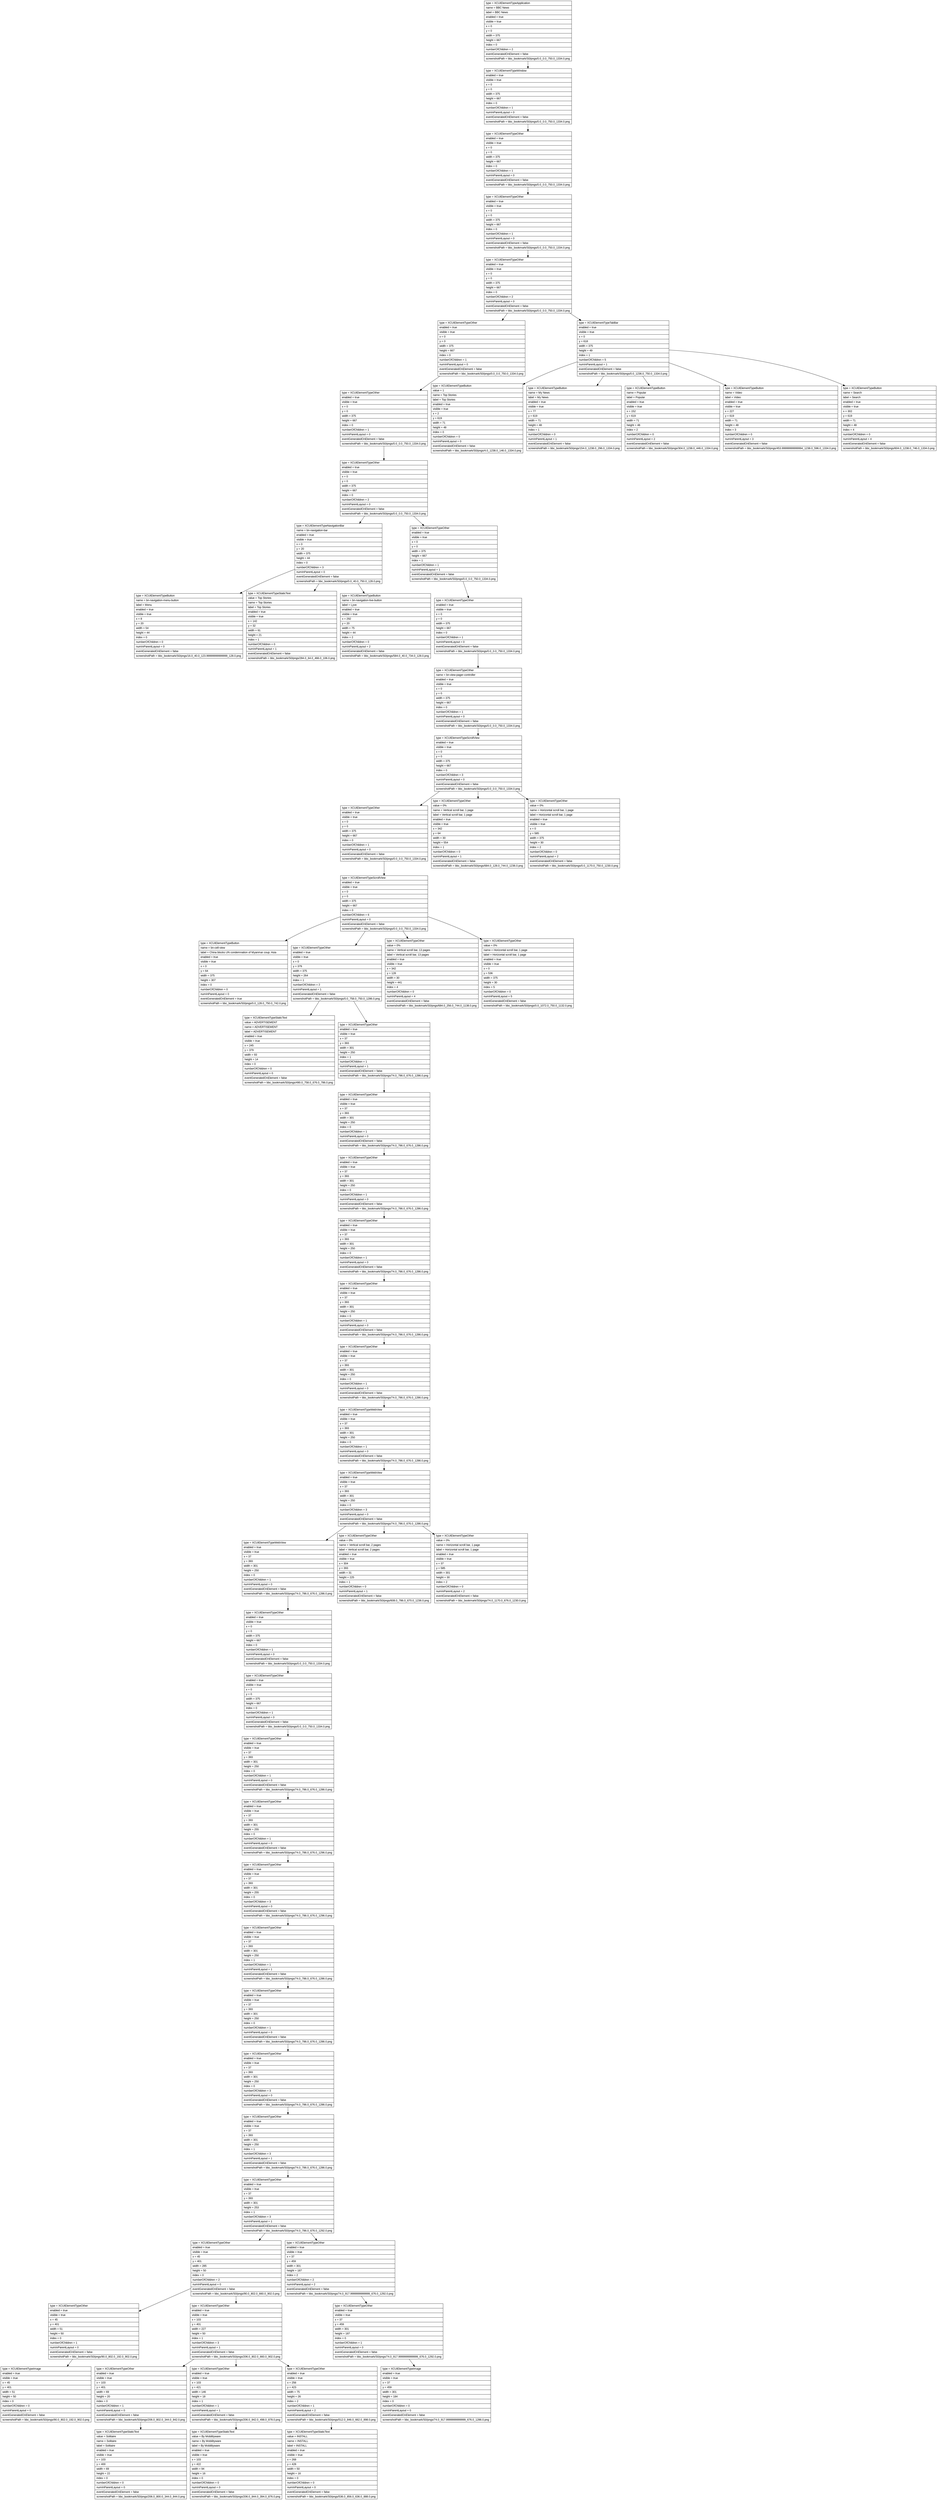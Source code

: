 digraph Layout {

	node [shape=record fontname=Arial];

	0	[label="{type = XCUIElementTypeApplication\l|name = BBC News\l|label = BBC News\l|enabled = true\l|visible = true\l|x = 0\l|y = 0\l|width = 375\l|height = 667\l|index = 0\l|numberOfChildren = 2\l|eventGeneratedOnElement = false \l|screenshotPath = bbc_bookmark/S0/pngs/0.0_0.0_750.0_1334.0.png\l}"]
	1	[label="{type = XCUIElementTypeWindow\l|enabled = true\l|visible = true\l|x = 0\l|y = 0\l|width = 375\l|height = 667\l|index = 0\l|numberOfChildren = 1\l|numInParentLayout = 0\l|eventGeneratedOnElement = false \l|screenshotPath = bbc_bookmark/S0/pngs/0.0_0.0_750.0_1334.0.png\l}"]
	2	[label="{type = XCUIElementTypeOther\l|enabled = true\l|visible = true\l|x = 0\l|y = 0\l|width = 375\l|height = 667\l|index = 0\l|numberOfChildren = 1\l|numInParentLayout = 0\l|eventGeneratedOnElement = false \l|screenshotPath = bbc_bookmark/S0/pngs/0.0_0.0_750.0_1334.0.png\l}"]
	3	[label="{type = XCUIElementTypeOther\l|enabled = true\l|visible = true\l|x = 0\l|y = 0\l|width = 375\l|height = 667\l|index = 0\l|numberOfChildren = 1\l|numInParentLayout = 0\l|eventGeneratedOnElement = false \l|screenshotPath = bbc_bookmark/S0/pngs/0.0_0.0_750.0_1334.0.png\l}"]
	4	[label="{type = XCUIElementTypeOther\l|enabled = true\l|visible = true\l|x = 0\l|y = 0\l|width = 375\l|height = 667\l|index = 0\l|numberOfChildren = 2\l|numInParentLayout = 0\l|eventGeneratedOnElement = false \l|screenshotPath = bbc_bookmark/S0/pngs/0.0_0.0_750.0_1334.0.png\l}"]
	5	[label="{type = XCUIElementTypeOther\l|enabled = true\l|visible = true\l|x = 0\l|y = 0\l|width = 375\l|height = 667\l|index = 0\l|numberOfChildren = 1\l|numInParentLayout = 0\l|eventGeneratedOnElement = false \l|screenshotPath = bbc_bookmark/S0/pngs/0.0_0.0_750.0_1334.0.png\l}"]
	6	[label="{type = XCUIElementTypeTabBar\l|enabled = true\l|visible = true\l|x = 0\l|y = 618\l|width = 375\l|height = 49\l|index = 1\l|numberOfChildren = 5\l|numInParentLayout = 1\l|eventGeneratedOnElement = false \l|screenshotPath = bbc_bookmark/S0/pngs/0.0_1236.0_750.0_1334.0.png\l}"]
	7	[label="{type = XCUIElementTypeOther\l|enabled = true\l|visible = true\l|x = 0\l|y = 0\l|width = 375\l|height = 667\l|index = 0\l|numberOfChildren = 1\l|numInParentLayout = 0\l|eventGeneratedOnElement = false \l|screenshotPath = bbc_bookmark/S0/pngs/0.0_0.0_750.0_1334.0.png\l}"]
	8	[label="{type = XCUIElementTypeButton\l|value = 1\l|name = Top Stories\l|label = Top Stories\l|enabled = true\l|visible = true\l|x = 2\l|y = 619\l|width = 71\l|height = 48\l|index = 0\l|numberOfChildren = 0\l|numInParentLayout = 0\l|eventGeneratedOnElement = false \l|screenshotPath = bbc_bookmark/S0/pngs/4.0_1238.0_146.0_1334.0.png\l}"]
	9	[label="{type = XCUIElementTypeButton\l|name = My News\l|label = My News\l|enabled = true\l|visible = true\l|x = 77\l|y = 619\l|width = 71\l|height = 48\l|index = 1\l|numberOfChildren = 0\l|numInParentLayout = 1\l|eventGeneratedOnElement = false \l|screenshotPath = bbc_bookmark/S0/pngs/154.0_1238.0_296.0_1334.0.png\l}"]
	10	[label="{type = XCUIElementTypeButton\l|name = Popular\l|label = Popular\l|enabled = true\l|visible = true\l|x = 152\l|y = 619\l|width = 71\l|height = 48\l|index = 2\l|numberOfChildren = 0\l|numInParentLayout = 2\l|eventGeneratedOnElement = false \l|screenshotPath = bbc_bookmark/S0/pngs/304.0_1238.0_446.0_1334.0.png\l}"]
	11	[label="{type = XCUIElementTypeButton\l|name = Video\l|label = Video\l|enabled = true\l|visible = true\l|x = 227\l|y = 619\l|width = 71\l|height = 48\l|index = 3\l|numberOfChildren = 0\l|numInParentLayout = 3\l|eventGeneratedOnElement = false \l|screenshotPath = bbc_bookmark/S0/pngs/453.99999999999994_1238.0_596.0_1334.0.png\l}"]
	12	[label="{type = XCUIElementTypeButton\l|name = Search\l|label = Search\l|enabled = true\l|visible = true\l|x = 302\l|y = 619\l|width = 71\l|height = 48\l|index = 4\l|numberOfChildren = 0\l|numInParentLayout = 4\l|eventGeneratedOnElement = false \l|screenshotPath = bbc_bookmark/S0/pngs/604.0_1238.0_746.0_1334.0.png\l}"]
	13	[label="{type = XCUIElementTypeOther\l|enabled = true\l|visible = true\l|x = 0\l|y = 0\l|width = 375\l|height = 667\l|index = 0\l|numberOfChildren = 2\l|numInParentLayout = 0\l|eventGeneratedOnElement = false \l|screenshotPath = bbc_bookmark/S0/pngs/0.0_0.0_750.0_1334.0.png\l}"]
	14	[label="{type = XCUIElementTypeNavigationBar\l|name = bn-navigation-bar\l|enabled = true\l|visible = true\l|x = 0\l|y = 20\l|width = 375\l|height = 44\l|index = 0\l|numberOfChildren = 3\l|numInParentLayout = 0\l|eventGeneratedOnElement = false \l|screenshotPath = bbc_bookmark/S0/pngs/0.0_40.0_750.0_128.0.png\l}"]
	15	[label="{type = XCUIElementTypeOther\l|enabled = true\l|visible = true\l|x = 0\l|y = 0\l|width = 375\l|height = 667\l|index = 1\l|numberOfChildren = 1\l|numInParentLayout = 1\l|eventGeneratedOnElement = false \l|screenshotPath = bbc_bookmark/S0/pngs/0.0_0.0_750.0_1334.0.png\l}"]
	16	[label="{type = XCUIElementTypeButton\l|name = bn-navigation-menu-button\l|label = Menu\l|enabled = true\l|visible = true\l|x = 8\l|y = 20\l|width = 54\l|height = 44\l|index = 0\l|numberOfChildren = 0\l|numInParentLayout = 0\l|eventGeneratedOnElement = false \l|screenshotPath = bbc_bookmark/S0/pngs/16.0_40.0_123.99999999999999_128.0.png\l}"]
	17	[label="{type = XCUIElementTypeStaticText\l|value = Top Stories\l|name = Top Stories\l|label = Top Stories\l|enabled = true\l|visible = true\l|x = 142\l|y = 32\l|width = 91\l|height = 21\l|index = 1\l|numberOfChildren = 0\l|numInParentLayout = 1\l|eventGeneratedOnElement = false \l|screenshotPath = bbc_bookmark/S0/pngs/284.0_64.0_466.0_106.0.png\l}"]
	18	[label="{type = XCUIElementTypeButton\l|name = bn-navigation-live-button\l|label = Lyve\l|enabled = true\l|visible = true\l|x = 292\l|y = 20\l|width = 75\l|height = 44\l|index = 2\l|numberOfChildren = 0\l|numInParentLayout = 2\l|eventGeneratedOnElement = false \l|screenshotPath = bbc_bookmark/S0/pngs/584.0_40.0_734.0_128.0.png\l}"]
	19	[label="{type = XCUIElementTypeOther\l|enabled = true\l|visible = true\l|x = 0\l|y = 0\l|width = 375\l|height = 667\l|index = 0\l|numberOfChildren = 1\l|numInParentLayout = 0\l|eventGeneratedOnElement = false \l|screenshotPath = bbc_bookmark/S0/pngs/0.0_0.0_750.0_1334.0.png\l}"]
	20	[label="{type = XCUIElementTypeOther\l|name = bn-view-pager-controller\l|enabled = true\l|visible = true\l|x = 0\l|y = 0\l|width = 375\l|height = 667\l|index = 0\l|numberOfChildren = 1\l|numInParentLayout = 0\l|eventGeneratedOnElement = false \l|screenshotPath = bbc_bookmark/S0/pngs/0.0_0.0_750.0_1334.0.png\l}"]
	21	[label="{type = XCUIElementTypeScrollView\l|enabled = true\l|visible = true\l|x = 0\l|y = 0\l|width = 375\l|height = 667\l|index = 0\l|numberOfChildren = 3\l|numInParentLayout = 0\l|eventGeneratedOnElement = false \l|screenshotPath = bbc_bookmark/S0/pngs/0.0_0.0_750.0_1334.0.png\l}"]
	22	[label="{type = XCUIElementTypeOther\l|enabled = true\l|visible = true\l|x = 0\l|y = 0\l|width = 375\l|height = 667\l|index = 0\l|numberOfChildren = 1\l|numInParentLayout = 0\l|eventGeneratedOnElement = false \l|screenshotPath = bbc_bookmark/S0/pngs/0.0_0.0_750.0_1334.0.png\l}"]
	23	[label="{type = XCUIElementTypeOther\l|value = 0%\l|name = Vertical scroll bar, 1 page\l|label = Vertical scroll bar, 1 page\l|enabled = true\l|visible = true\l|x = 342\l|y = 64\l|width = 30\l|height = 554\l|index = 1\l|numberOfChildren = 0\l|numInParentLayout = 1\l|eventGeneratedOnElement = false \l|screenshotPath = bbc_bookmark/S0/pngs/684.0_128.0_744.0_1236.0.png\l}"]
	24	[label="{type = XCUIElementTypeOther\l|value = 0%\l|name = Horizontal scroll bar, 1 page\l|label = Horizontal scroll bar, 1 page\l|enabled = true\l|visible = true\l|x = 0\l|y = 585\l|width = 375\l|height = 30\l|index = 2\l|numberOfChildren = 0\l|numInParentLayout = 2\l|eventGeneratedOnElement = false \l|screenshotPath = bbc_bookmark/S0/pngs/0.0_1170.0_750.0_1230.0.png\l}"]
	25	[label="{type = XCUIElementTypeScrollView\l|enabled = true\l|visible = true\l|x = 0\l|y = 0\l|width = 375\l|height = 667\l|index = 0\l|numberOfChildren = 6\l|numInParentLayout = 0\l|eventGeneratedOnElement = false \l|screenshotPath = bbc_bookmark/S0/pngs/0.0_0.0_750.0_1334.0.png\l}"]
	26	[label="{type = XCUIElementTypeButton\l|name = bn-cell-view\l|label = China blocks UN condemnation of Myanmar coup. Asia\l|enabled = true\l|visible = true\l|x = 0\l|y = 64\l|width = 375\l|height = 307\l|index = 0\l|numberOfChildren = 0\l|numInParentLayout = 0\l|eventGeneratedOnElement = true \l|screenshotPath = bbc_bookmark/S0/pngs/0.0_128.0_750.0_742.0.png\l}"]
	27	[label="{type = XCUIElementTypeOther\l|enabled = true\l|visible = true\l|x = 0\l|y = 379\l|width = 375\l|height = 264\l|index = 1\l|numberOfChildren = 2\l|numInParentLayout = 1\l|eventGeneratedOnElement = false \l|screenshotPath = bbc_bookmark/S0/pngs/0.0_758.0_750.0_1286.0.png\l}"]
	28	[label="{type = XCUIElementTypeOther\l|value = 0%\l|name = Vertical scroll bar, 13 pages\l|label = Vertical scroll bar, 13 pages\l|enabled = true\l|visible = true\l|x = 342\l|y = 128\l|width = 30\l|height = 441\l|index = 4\l|numberOfChildren = 0\l|numInParentLayout = 4\l|eventGeneratedOnElement = false \l|screenshotPath = bbc_bookmark/S0/pngs/684.0_256.0_744.0_1138.0.png\l}"]
	29	[label="{type = XCUIElementTypeOther\l|value = 0%\l|name = Horizontal scroll bar, 1 page\l|label = Horizontal scroll bar, 1 page\l|enabled = true\l|visible = true\l|x = 0\l|y = 536\l|width = 375\l|height = 30\l|index = 5\l|numberOfChildren = 0\l|numInParentLayout = 5\l|eventGeneratedOnElement = false \l|screenshotPath = bbc_bookmark/S0/pngs/0.0_1072.0_750.0_1132.0.png\l}"]
	30	[label="{type = XCUIElementTypeStaticText\l|value = ADVERTISEMENT\l|name = ADVERTISEMENT\l|label = ADVERTISEMENT\l|enabled = true\l|visible = true\l|x = 245\l|y = 379\l|width = 93\l|height = 14\l|index = 0\l|numberOfChildren = 0\l|numInParentLayout = 0\l|eventGeneratedOnElement = false \l|screenshotPath = bbc_bookmark/S0/pngs/490.0_758.0_676.0_786.0.png\l}"]
	31	[label="{type = XCUIElementTypeOther\l|enabled = true\l|visible = true\l|x = 37\l|y = 393\l|width = 301\l|height = 250\l|index = 1\l|numberOfChildren = 1\l|numInParentLayout = 1\l|eventGeneratedOnElement = false \l|screenshotPath = bbc_bookmark/S0/pngs/74.0_786.0_676.0_1286.0.png\l}"]
	32	[label="{type = XCUIElementTypeOther\l|enabled = true\l|visible = true\l|x = 37\l|y = 393\l|width = 301\l|height = 250\l|index = 0\l|numberOfChildren = 1\l|numInParentLayout = 0\l|eventGeneratedOnElement = false \l|screenshotPath = bbc_bookmark/S0/pngs/74.0_786.0_676.0_1286.0.png\l}"]
	33	[label="{type = XCUIElementTypeOther\l|enabled = true\l|visible = true\l|x = 37\l|y = 393\l|width = 301\l|height = 250\l|index = 0\l|numberOfChildren = 1\l|numInParentLayout = 0\l|eventGeneratedOnElement = false \l|screenshotPath = bbc_bookmark/S0/pngs/74.0_786.0_676.0_1286.0.png\l}"]
	34	[label="{type = XCUIElementTypeOther\l|enabled = true\l|visible = true\l|x = 37\l|y = 393\l|width = 301\l|height = 250\l|index = 0\l|numberOfChildren = 1\l|numInParentLayout = 0\l|eventGeneratedOnElement = false \l|screenshotPath = bbc_bookmark/S0/pngs/74.0_786.0_676.0_1286.0.png\l}"]
	35	[label="{type = XCUIElementTypeOther\l|enabled = true\l|visible = true\l|x = 37\l|y = 393\l|width = 301\l|height = 250\l|index = 0\l|numberOfChildren = 1\l|numInParentLayout = 0\l|eventGeneratedOnElement = false \l|screenshotPath = bbc_bookmark/S0/pngs/74.0_786.0_676.0_1286.0.png\l}"]
	36	[label="{type = XCUIElementTypeOther\l|enabled = true\l|visible = true\l|x = 37\l|y = 393\l|width = 301\l|height = 250\l|index = 0\l|numberOfChildren = 1\l|numInParentLayout = 0\l|eventGeneratedOnElement = false \l|screenshotPath = bbc_bookmark/S0/pngs/74.0_786.0_676.0_1286.0.png\l}"]
	37	[label="{type = XCUIElementTypeWebView\l|enabled = true\l|visible = true\l|x = 37\l|y = 393\l|width = 301\l|height = 250\l|index = 0\l|numberOfChildren = 1\l|numInParentLayout = 0\l|eventGeneratedOnElement = false \l|screenshotPath = bbc_bookmark/S0/pngs/74.0_786.0_676.0_1286.0.png\l}"]
	38	[label="{type = XCUIElementTypeWebView\l|enabled = true\l|visible = true\l|x = 37\l|y = 393\l|width = 301\l|height = 250\l|index = 0\l|numberOfChildren = 3\l|numInParentLayout = 0\l|eventGeneratedOnElement = false \l|screenshotPath = bbc_bookmark/S0/pngs/74.0_786.0_676.0_1286.0.png\l}"]
	39	[label="{type = XCUIElementTypeWebView\l|enabled = true\l|visible = true\l|x = 37\l|y = 393\l|width = 301\l|height = 250\l|index = 0\l|numberOfChildren = 1\l|numInParentLayout = 0\l|eventGeneratedOnElement = false \l|screenshotPath = bbc_bookmark/S0/pngs/74.0_786.0_676.0_1286.0.png\l}"]
	40	[label="{type = XCUIElementTypeOther\l|value = 0%\l|name = Vertical scroll bar, 2 pages\l|label = Vertical scroll bar, 2 pages\l|enabled = true\l|visible = true\l|x = 304\l|y = 393\l|width = 31\l|height = 225\l|index = 1\l|numberOfChildren = 0\l|numInParentLayout = 1\l|eventGeneratedOnElement = false \l|screenshotPath = bbc_bookmark/S0/pngs/608.0_786.0_670.0_1236.0.png\l}"]
	41	[label="{type = XCUIElementTypeOther\l|value = 0%\l|name = Horizontal scroll bar, 1 page\l|label = Horizontal scroll bar, 1 page\l|enabled = true\l|visible = true\l|x = 37\l|y = 585\l|width = 301\l|height = 30\l|index = 2\l|numberOfChildren = 0\l|numInParentLayout = 2\l|eventGeneratedOnElement = false \l|screenshotPath = bbc_bookmark/S0/pngs/74.0_1170.0_676.0_1230.0.png\l}"]
	42	[label="{type = XCUIElementTypeOther\l|enabled = true\l|visible = true\l|x = 0\l|y = 0\l|width = 375\l|height = 667\l|index = 0\l|numberOfChildren = 1\l|numInParentLayout = 0\l|eventGeneratedOnElement = false \l|screenshotPath = bbc_bookmark/S0/pngs/0.0_0.0_750.0_1334.0.png\l}"]
	43	[label="{type = XCUIElementTypeOther\l|enabled = true\l|visible = true\l|x = 0\l|y = 0\l|width = 375\l|height = 667\l|index = 0\l|numberOfChildren = 1\l|numInParentLayout = 0\l|eventGeneratedOnElement = false \l|screenshotPath = bbc_bookmark/S0/pngs/0.0_0.0_750.0_1334.0.png\l}"]
	44	[label="{type = XCUIElementTypeOther\l|enabled = true\l|visible = true\l|x = 37\l|y = 393\l|width = 301\l|height = 250\l|index = 0\l|numberOfChildren = 1\l|numInParentLayout = 0\l|eventGeneratedOnElement = false \l|screenshotPath = bbc_bookmark/S0/pngs/74.0_786.0_676.0_1286.0.png\l}"]
	45	[label="{type = XCUIElementTypeOther\l|enabled = true\l|visible = true\l|x = 37\l|y = 393\l|width = 301\l|height = 255\l|index = 0\l|numberOfChildren = 1\l|numInParentLayout = 0\l|eventGeneratedOnElement = false \l|screenshotPath = bbc_bookmark/S0/pngs/74.0_786.0_676.0_1296.0.png\l}"]
	46	[label="{type = XCUIElementTypeOther\l|enabled = true\l|visible = true\l|x = 37\l|y = 393\l|width = 301\l|height = 255\l|index = 0\l|numberOfChildren = 3\l|numInParentLayout = 0\l|eventGeneratedOnElement = false \l|screenshotPath = bbc_bookmark/S0/pngs/74.0_786.0_676.0_1296.0.png\l}"]
	47	[label="{type = XCUIElementTypeOther\l|enabled = true\l|visible = true\l|x = 37\l|y = 393\l|width = 301\l|height = 250\l|index = 1\l|numberOfChildren = 1\l|numInParentLayout = 1\l|eventGeneratedOnElement = false \l|screenshotPath = bbc_bookmark/S0/pngs/74.0_786.0_676.0_1286.0.png\l}"]
	48	[label="{type = XCUIElementTypeOther\l|enabled = true\l|visible = true\l|x = 37\l|y = 393\l|width = 301\l|height = 250\l|index = 0\l|numberOfChildren = 1\l|numInParentLayout = 0\l|eventGeneratedOnElement = false \l|screenshotPath = bbc_bookmark/S0/pngs/74.0_786.0_676.0_1286.0.png\l}"]
	49	[label="{type = XCUIElementTypeOther\l|enabled = true\l|visible = true\l|x = 37\l|y = 393\l|width = 301\l|height = 250\l|index = 0\l|numberOfChildren = 3\l|numInParentLayout = 0\l|eventGeneratedOnElement = false \l|screenshotPath = bbc_bookmark/S0/pngs/74.0_786.0_676.0_1286.0.png\l}"]
	50	[label="{type = XCUIElementTypeOther\l|enabled = true\l|visible = true\l|x = 37\l|y = 393\l|width = 301\l|height = 250\l|index = 1\l|numberOfChildren = 3\l|numInParentLayout = 1\l|eventGeneratedOnElement = false \l|screenshotPath = bbc_bookmark/S0/pngs/74.0_786.0_676.0_1286.0.png\l}"]
	51	[label="{type = XCUIElementTypeOther\l|enabled = true\l|visible = true\l|x = 37\l|y = 393\l|width = 301\l|height = 253\l|index = 1\l|numberOfChildren = 3\l|numInParentLayout = 1\l|eventGeneratedOnElement = false \l|screenshotPath = bbc_bookmark/S0/pngs/74.0_786.0_676.0_1292.0.png\l}"]
	52	[label="{type = XCUIElementTypeOther\l|enabled = true\l|visible = true\l|x = 45\l|y = 401\l|width = 285\l|height = 50\l|index = 0\l|numberOfChildren = 2\l|numInParentLayout = 0\l|eventGeneratedOnElement = false \l|screenshotPath = bbc_bookmark/S0/pngs/90.0_802.0_660.0_902.0.png\l}"]
	53	[label="{type = XCUIElementTypeOther\l|enabled = true\l|visible = true\l|x = 37\l|y = 459\l|width = 301\l|height = 187\l|index = 2\l|numberOfChildren = 2\l|numInParentLayout = 2\l|eventGeneratedOnElement = false \l|screenshotPath = bbc_bookmark/S0/pngs/74.0_917.9999999999999_676.0_1292.0.png\l}"]
	54	[label="{type = XCUIElementTypeOther\l|enabled = true\l|visible = true\l|x = 45\l|y = 401\l|width = 51\l|height = 50\l|index = 0\l|numberOfChildren = 1\l|numInParentLayout = 0\l|eventGeneratedOnElement = false \l|screenshotPath = bbc_bookmark/S0/pngs/90.0_802.0_192.0_902.0.png\l}"]
	55	[label="{type = XCUIElementTypeOther\l|enabled = true\l|visible = true\l|x = 103\l|y = 401\l|width = 227\l|height = 50\l|index = 1\l|numberOfChildren = 3\l|numInParentLayout = 1\l|eventGeneratedOnElement = false \l|screenshotPath = bbc_bookmark/S0/pngs/206.0_802.0_660.0_902.0.png\l}"]
	56	[label="{type = XCUIElementTypeOther\l|enabled = true\l|visible = true\l|x = 37\l|y = 459\l|width = 301\l|height = 187\l|index = 0\l|numberOfChildren = 1\l|numInParentLayout = 0\l|eventGeneratedOnElement = false \l|screenshotPath = bbc_bookmark/S0/pngs/74.0_917.9999999999999_676.0_1292.0.png\l}"]
	57	[label="{type = XCUIElementTypeImage\l|enabled = true\l|visible = true\l|x = 45\l|y = 401\l|width = 51\l|height = 50\l|index = 0\l|numberOfChildren = 0\l|numInParentLayout = 0\l|eventGeneratedOnElement = false \l|screenshotPath = bbc_bookmark/S0/pngs/90.0_802.0_192.0_902.0.png\l}"]
	58	[label="{type = XCUIElementTypeOther\l|enabled = true\l|visible = true\l|x = 103\l|y = 401\l|width = 69\l|height = 20\l|index = 0\l|numberOfChildren = 1\l|numInParentLayout = 0\l|eventGeneratedOnElement = false \l|screenshotPath = bbc_bookmark/S0/pngs/206.0_802.0_344.0_842.0.png\l}"]
	59	[label="{type = XCUIElementTypeOther\l|enabled = true\l|visible = true\l|x = 103\l|y = 421\l|width = 146\l|height = 18\l|index = 1\l|numberOfChildren = 1\l|numInParentLayout = 1\l|eventGeneratedOnElement = false \l|screenshotPath = bbc_bookmark/S0/pngs/206.0_842.0_498.0_878.0.png\l}"]
	60	[label="{type = XCUIElementTypeOther\l|enabled = true\l|visible = true\l|x = 256\l|y = 423\l|width = 75\l|height = 26\l|index = 2\l|numberOfChildren = 1\l|numInParentLayout = 2\l|eventGeneratedOnElement = false \l|screenshotPath = bbc_bookmark/S0/pngs/512.0_846.0_662.0_898.0.png\l}"]
	61	[label="{type = XCUIElementTypeImage\l|enabled = true\l|visible = true\l|x = 37\l|y = 459\l|width = 301\l|height = 184\l|index = 0\l|numberOfChildren = 0\l|numInParentLayout = 0\l|eventGeneratedOnElement = false \l|screenshotPath = bbc_bookmark/S0/pngs/74.0_917.9999999999999_676.0_1286.0.png\l}"]
	62	[label="{type = XCUIElementTypeStaticText\l|value = Solitaire\l|name = Solitaire\l|label = Solitaire\l|enabled = true\l|visible = true\l|x = 103\l|y = 400\l|width = 69\l|height = 22\l|index = 0\l|numberOfChildren = 0\l|numInParentLayout = 0\l|eventGeneratedOnElement = false \l|screenshotPath = bbc_bookmark/S0/pngs/206.0_800.0_344.0_844.0.png\l}"]
	63	[label="{type = XCUIElementTypeStaticText\l|value = By Mobilityware\l|name = By Mobilityware\l|label = By Mobilityware\l|enabled = true\l|visible = true\l|x = 103\l|y = 422\l|width = 94\l|height = 16\l|index = 0\l|numberOfChildren = 0\l|numInParentLayout = 0\l|eventGeneratedOnElement = false \l|screenshotPath = bbc_bookmark/S0/pngs/206.0_844.0_394.0_876.0.png\l}"]
	64	[label="{type = XCUIElementTypeStaticText\l|value = INSTALL\l|name = INSTALL\l|label = INSTALL\l|enabled = true\l|visible = true\l|x = 268\l|y = 428\l|width = 50\l|height = 16\l|index = 0\l|numberOfChildren = 0\l|numInParentLayout = 0\l|eventGeneratedOnElement = false \l|screenshotPath = bbc_bookmark/S0/pngs/536.0_856.0_636.0_888.0.png\l}"]


	0 -> 1
	1 -> 2
	2 -> 3
	3 -> 4
	4 -> 5
	4 -> 6
	5 -> 7
	6 -> 8
	6 -> 9
	6 -> 10
	6 -> 11
	6 -> 12
	7 -> 13
	13 -> 14
	13 -> 15
	14 -> 16
	14 -> 17
	14 -> 18
	15 -> 19
	19 -> 20
	20 -> 21
	21 -> 22
	21 -> 23
	21 -> 24
	22 -> 25
	25 -> 26
	25 -> 27
	25 -> 28
	25 -> 29
	27 -> 30
	27 -> 31
	31 -> 32
	32 -> 33
	33 -> 34
	34 -> 35
	35 -> 36
	36 -> 37
	37 -> 38
	38 -> 39
	38 -> 40
	38 -> 41
	39 -> 42
	42 -> 43
	43 -> 44
	44 -> 45
	45 -> 46
	46 -> 47
	47 -> 48
	48 -> 49
	49 -> 50
	50 -> 51
	51 -> 52
	51 -> 53
	52 -> 54
	52 -> 55
	53 -> 56
	54 -> 57
	55 -> 58
	55 -> 59
	55 -> 60
	56 -> 61
	58 -> 62
	59 -> 63
	60 -> 64


}